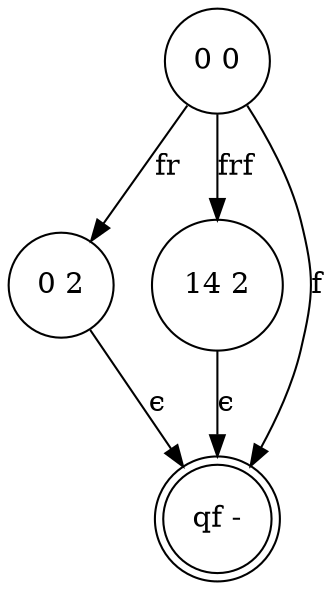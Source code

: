 digraph 6 {
	"0 2" [shape=circle]
	"14 2" [shape=circle]
	"qf -" [shape=doublecircle]
	"0 0" [shape=circle]
	"0 2" -> "qf -" [label="ϵ"]
	"14 2" -> "qf -" [label="ϵ"]
	"0 0" -> "qf -" [label=f]
	"0 0" -> "0 2" [label=fr]
	"0 0" -> "14 2" [label=frf]
}
